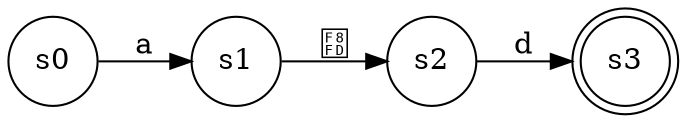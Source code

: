 digraph finite_state_machine {
	rankdir=LR;
	size="18,5"
	node [shape = doublecircle]; s3;
	node [shape = circle];
	s0 -> s1 [ label = "a" ];
	s1 -> s2 [ label = "" ];
	s2 -> s3 [ label = "d" ];
}
